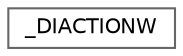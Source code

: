 digraph "Graphical Class Hierarchy"
{
 // LATEX_PDF_SIZE
  bgcolor="transparent";
  edge [fontname=Helvetica,fontsize=10,labelfontname=Helvetica,labelfontsize=10];
  node [fontname=Helvetica,fontsize=10,shape=box,height=0.2,width=0.4];
  rankdir="LR";
  Node0 [id="Node000000",label="_DIACTIONW",height=0.2,width=0.4,color="grey40", fillcolor="white", style="filled",URL="$struct___d_i_a_c_t_i_o_n_w.html",tooltip=" "];
}
